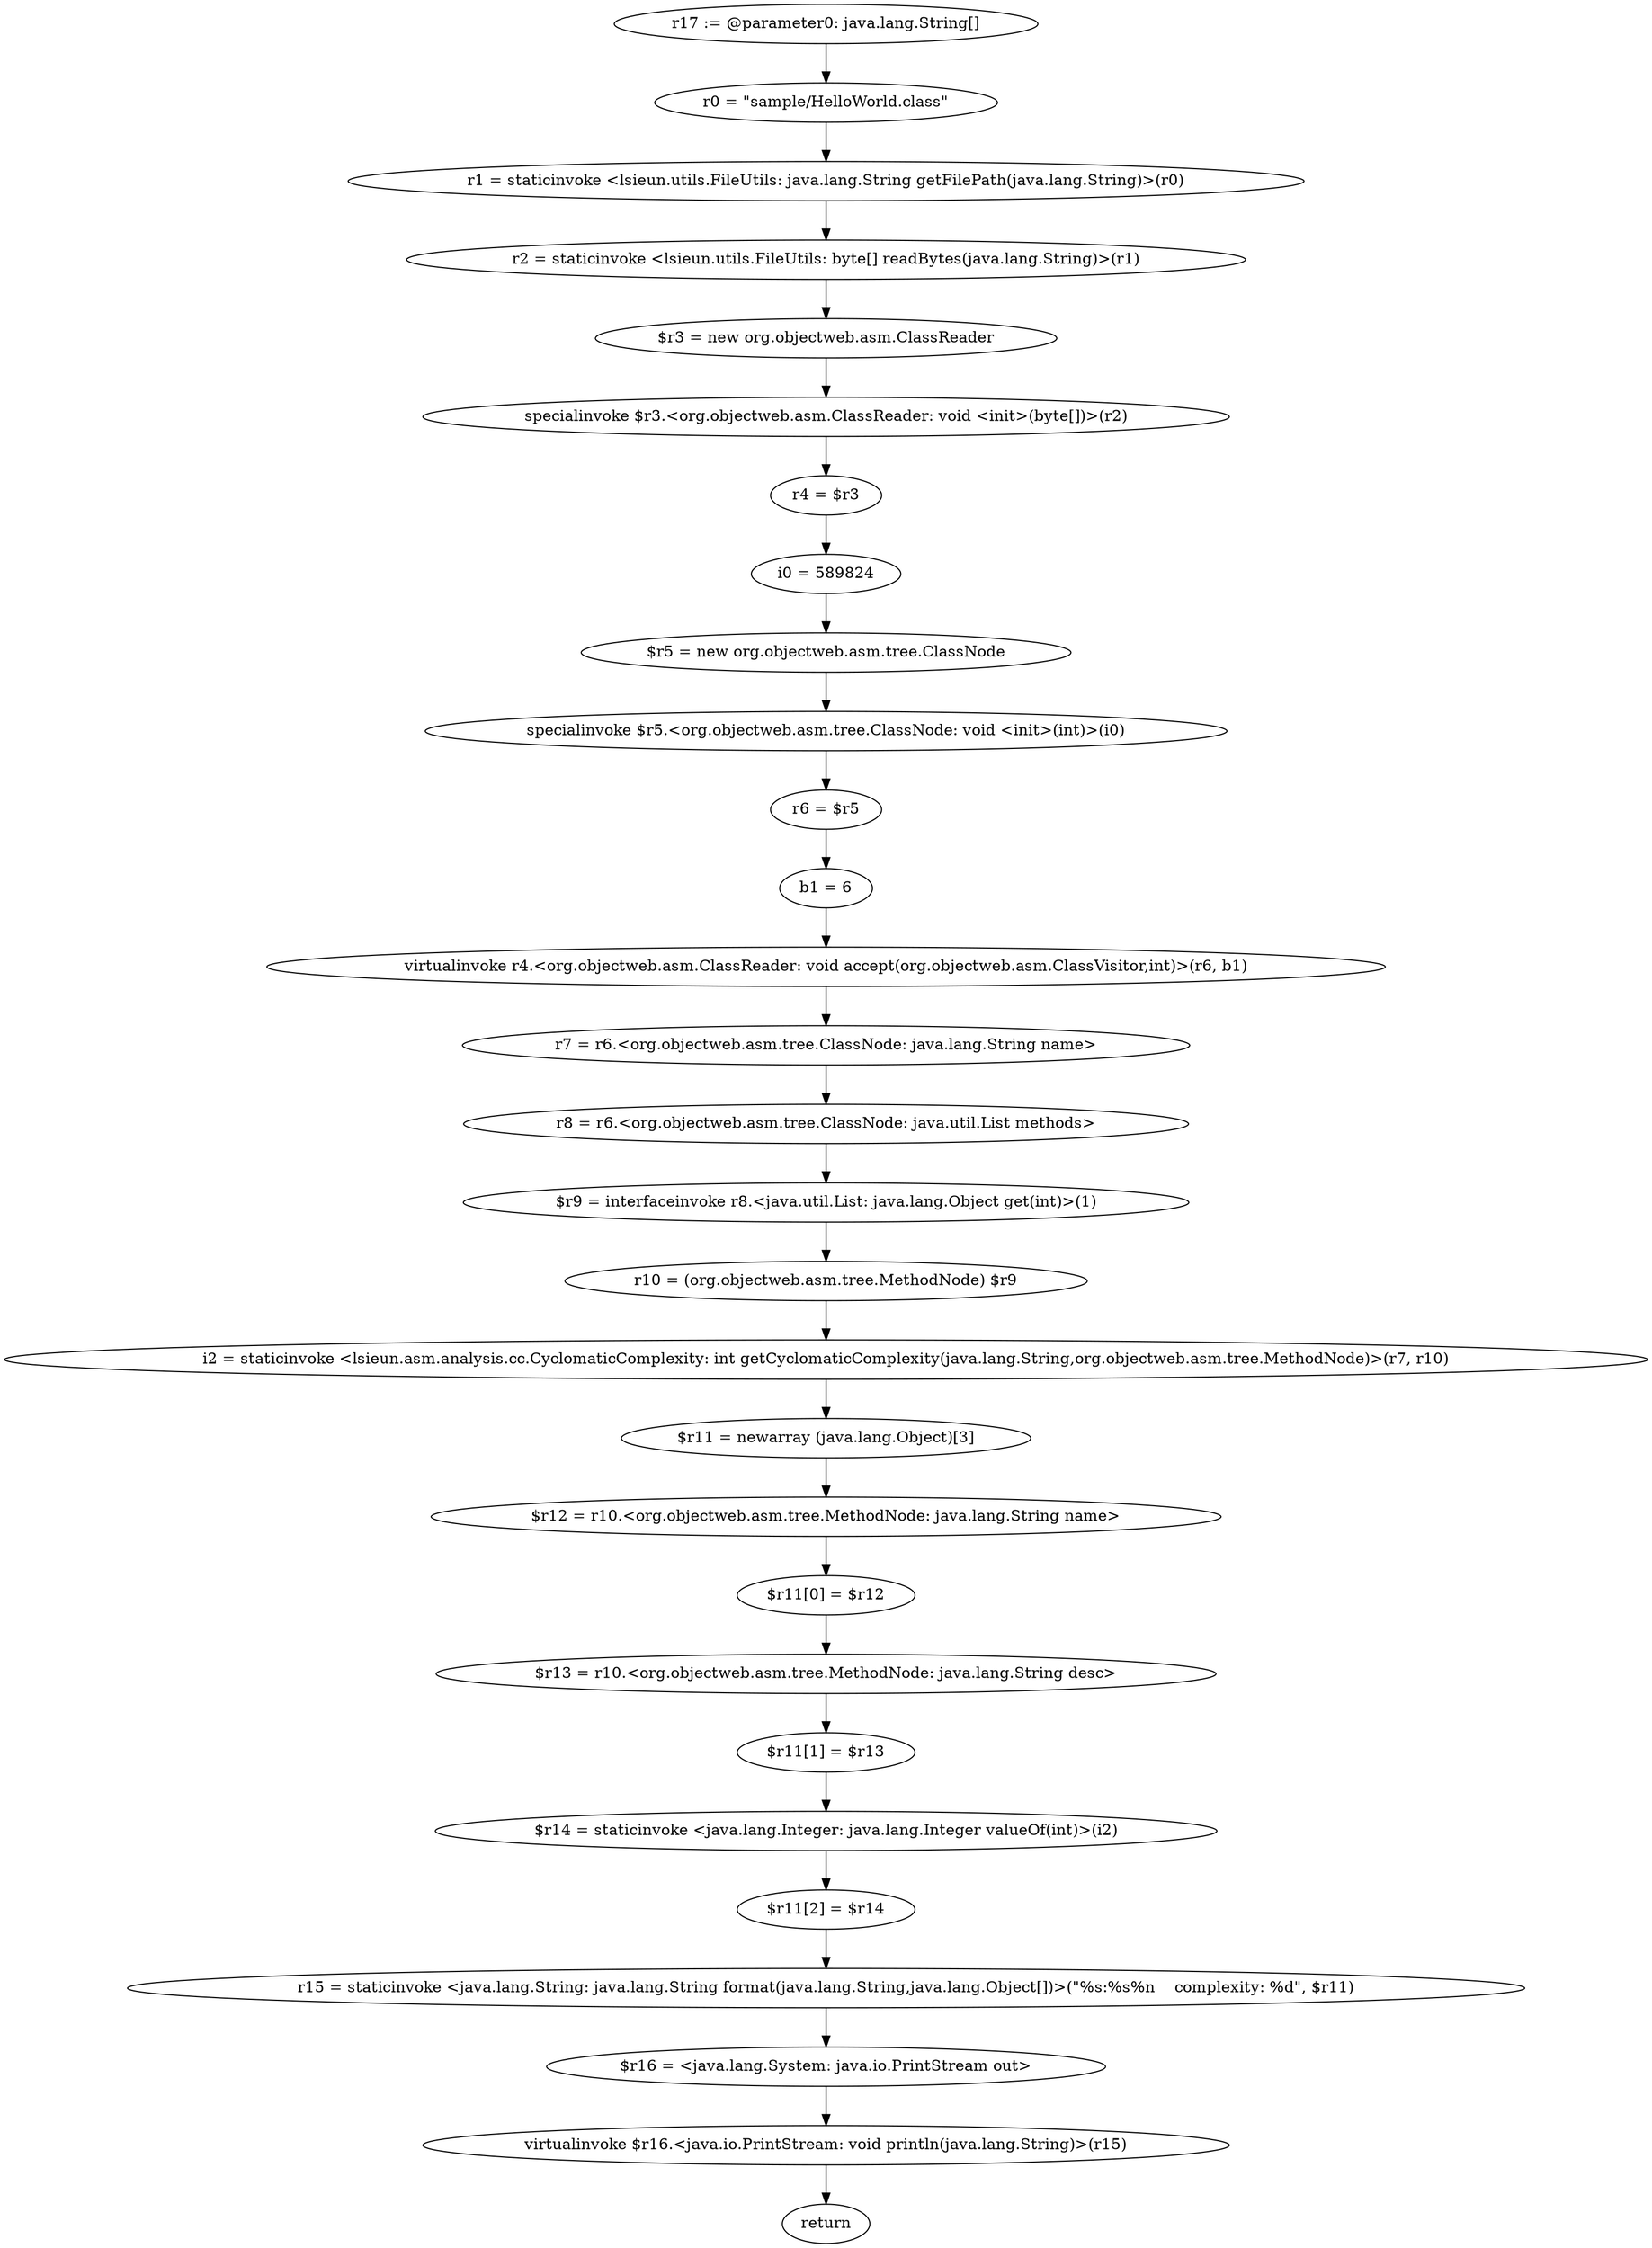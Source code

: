 digraph "unitGraph" {
    "r17 := @parameter0: java.lang.String[]"
    "r0 = \"sample/HelloWorld.class\""
    "r1 = staticinvoke <lsieun.utils.FileUtils: java.lang.String getFilePath(java.lang.String)>(r0)"
    "r2 = staticinvoke <lsieun.utils.FileUtils: byte[] readBytes(java.lang.String)>(r1)"
    "$r3 = new org.objectweb.asm.ClassReader"
    "specialinvoke $r3.<org.objectweb.asm.ClassReader: void <init>(byte[])>(r2)"
    "r4 = $r3"
    "i0 = 589824"
    "$r5 = new org.objectweb.asm.tree.ClassNode"
    "specialinvoke $r5.<org.objectweb.asm.tree.ClassNode: void <init>(int)>(i0)"
    "r6 = $r5"
    "b1 = 6"
    "virtualinvoke r4.<org.objectweb.asm.ClassReader: void accept(org.objectweb.asm.ClassVisitor,int)>(r6, b1)"
    "r7 = r6.<org.objectweb.asm.tree.ClassNode: java.lang.String name>"
    "r8 = r6.<org.objectweb.asm.tree.ClassNode: java.util.List methods>"
    "$r9 = interfaceinvoke r8.<java.util.List: java.lang.Object get(int)>(1)"
    "r10 = (org.objectweb.asm.tree.MethodNode) $r9"
    "i2 = staticinvoke <lsieun.asm.analysis.cc.CyclomaticComplexity: int getCyclomaticComplexity(java.lang.String,org.objectweb.asm.tree.MethodNode)>(r7, r10)"
    "$r11 = newarray (java.lang.Object)[3]"
    "$r12 = r10.<org.objectweb.asm.tree.MethodNode: java.lang.String name>"
    "$r11[0] = $r12"
    "$r13 = r10.<org.objectweb.asm.tree.MethodNode: java.lang.String desc>"
    "$r11[1] = $r13"
    "$r14 = staticinvoke <java.lang.Integer: java.lang.Integer valueOf(int)>(i2)"
    "$r11[2] = $r14"
    "r15 = staticinvoke <java.lang.String: java.lang.String format(java.lang.String,java.lang.Object[])>(\"%s:%s%n    complexity: %d\", $r11)"
    "$r16 = <java.lang.System: java.io.PrintStream out>"
    "virtualinvoke $r16.<java.io.PrintStream: void println(java.lang.String)>(r15)"
    "return"
    "r17 := @parameter0: java.lang.String[]"->"r0 = \"sample/HelloWorld.class\"";
    "r0 = \"sample/HelloWorld.class\""->"r1 = staticinvoke <lsieun.utils.FileUtils: java.lang.String getFilePath(java.lang.String)>(r0)";
    "r1 = staticinvoke <lsieun.utils.FileUtils: java.lang.String getFilePath(java.lang.String)>(r0)"->"r2 = staticinvoke <lsieun.utils.FileUtils: byte[] readBytes(java.lang.String)>(r1)";
    "r2 = staticinvoke <lsieun.utils.FileUtils: byte[] readBytes(java.lang.String)>(r1)"->"$r3 = new org.objectweb.asm.ClassReader";
    "$r3 = new org.objectweb.asm.ClassReader"->"specialinvoke $r3.<org.objectweb.asm.ClassReader: void <init>(byte[])>(r2)";
    "specialinvoke $r3.<org.objectweb.asm.ClassReader: void <init>(byte[])>(r2)"->"r4 = $r3";
    "r4 = $r3"->"i0 = 589824";
    "i0 = 589824"->"$r5 = new org.objectweb.asm.tree.ClassNode";
    "$r5 = new org.objectweb.asm.tree.ClassNode"->"specialinvoke $r5.<org.objectweb.asm.tree.ClassNode: void <init>(int)>(i0)";
    "specialinvoke $r5.<org.objectweb.asm.tree.ClassNode: void <init>(int)>(i0)"->"r6 = $r5";
    "r6 = $r5"->"b1 = 6";
    "b1 = 6"->"virtualinvoke r4.<org.objectweb.asm.ClassReader: void accept(org.objectweb.asm.ClassVisitor,int)>(r6, b1)";
    "virtualinvoke r4.<org.objectweb.asm.ClassReader: void accept(org.objectweb.asm.ClassVisitor,int)>(r6, b1)"->"r7 = r6.<org.objectweb.asm.tree.ClassNode: java.lang.String name>";
    "r7 = r6.<org.objectweb.asm.tree.ClassNode: java.lang.String name>"->"r8 = r6.<org.objectweb.asm.tree.ClassNode: java.util.List methods>";
    "r8 = r6.<org.objectweb.asm.tree.ClassNode: java.util.List methods>"->"$r9 = interfaceinvoke r8.<java.util.List: java.lang.Object get(int)>(1)";
    "$r9 = interfaceinvoke r8.<java.util.List: java.lang.Object get(int)>(1)"->"r10 = (org.objectweb.asm.tree.MethodNode) $r9";
    "r10 = (org.objectweb.asm.tree.MethodNode) $r9"->"i2 = staticinvoke <lsieun.asm.analysis.cc.CyclomaticComplexity: int getCyclomaticComplexity(java.lang.String,org.objectweb.asm.tree.MethodNode)>(r7, r10)";
    "i2 = staticinvoke <lsieun.asm.analysis.cc.CyclomaticComplexity: int getCyclomaticComplexity(java.lang.String,org.objectweb.asm.tree.MethodNode)>(r7, r10)"->"$r11 = newarray (java.lang.Object)[3]";
    "$r11 = newarray (java.lang.Object)[3]"->"$r12 = r10.<org.objectweb.asm.tree.MethodNode: java.lang.String name>";
    "$r12 = r10.<org.objectweb.asm.tree.MethodNode: java.lang.String name>"->"$r11[0] = $r12";
    "$r11[0] = $r12"->"$r13 = r10.<org.objectweb.asm.tree.MethodNode: java.lang.String desc>";
    "$r13 = r10.<org.objectweb.asm.tree.MethodNode: java.lang.String desc>"->"$r11[1] = $r13";
    "$r11[1] = $r13"->"$r14 = staticinvoke <java.lang.Integer: java.lang.Integer valueOf(int)>(i2)";
    "$r14 = staticinvoke <java.lang.Integer: java.lang.Integer valueOf(int)>(i2)"->"$r11[2] = $r14";
    "$r11[2] = $r14"->"r15 = staticinvoke <java.lang.String: java.lang.String format(java.lang.String,java.lang.Object[])>(\"%s:%s%n    complexity: %d\", $r11)";
    "r15 = staticinvoke <java.lang.String: java.lang.String format(java.lang.String,java.lang.Object[])>(\"%s:%s%n    complexity: %d\", $r11)"->"$r16 = <java.lang.System: java.io.PrintStream out>";
    "$r16 = <java.lang.System: java.io.PrintStream out>"->"virtualinvoke $r16.<java.io.PrintStream: void println(java.lang.String)>(r15)";
    "virtualinvoke $r16.<java.io.PrintStream: void println(java.lang.String)>(r15)"->"return";
}
